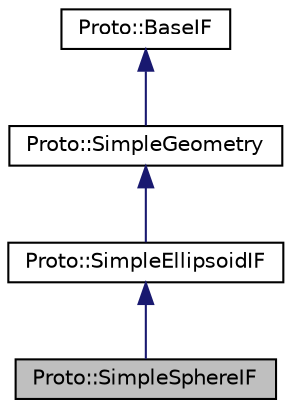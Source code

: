 digraph "Proto::SimpleSphereIF"
{
  edge [fontname="Helvetica",fontsize="10",labelfontname="Helvetica",labelfontsize="10"];
  node [fontname="Helvetica",fontsize="10",shape=record];
  Node0 [label="Proto::SimpleSphereIF",height=0.2,width=0.4,color="black", fillcolor="grey75", style="filled", fontcolor="black"];
  Node1 -> Node0 [dir="back",color="midnightblue",fontsize="10",style="solid",fontname="Helvetica"];
  Node1 [label="Proto::SimpleEllipsoidIF",height=0.2,width=0.4,color="black", fillcolor="white", style="filled",URL="$classProto_1_1SimpleEllipsoidIF.html",tooltip="Ellipsoid. "];
  Node2 -> Node1 [dir="back",color="midnightblue",fontsize="10",style="solid",fontname="Helvetica"];
  Node2 [label="Proto::SimpleGeometry",height=0.2,width=0.4,color="black", fillcolor="white", style="filled",URL="$classProto_1_1SimpleGeometry.html",tooltip="truly simple geometries can have some simplified bits about what is all covered or regular ..."];
  Node3 -> Node2 [dir="back",color="midnightblue",fontsize="10",style="solid",fontname="Helvetica"];
  Node3 [label="Proto::BaseIF",height=0.2,width=0.4,color="black", fillcolor="white", style="filled",URL="$classProto_1_1BaseIF.html",tooltip="Class that specifies and implicit function. "];
}
